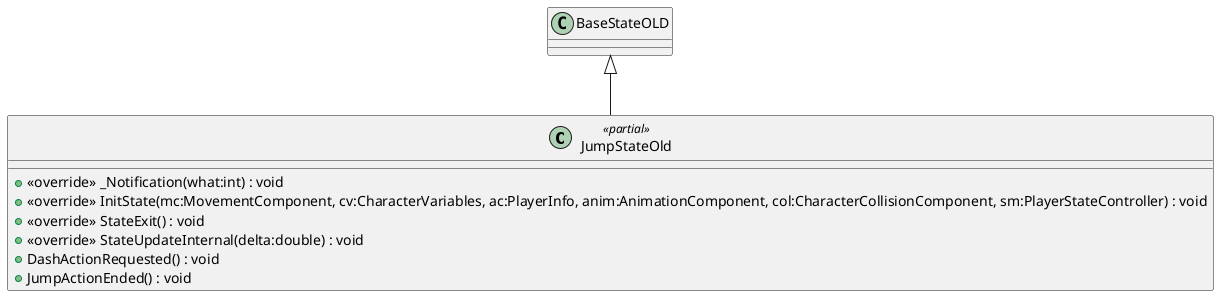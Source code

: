 @startuml
class JumpStateOld <<partial>> {
    + <<override>> _Notification(what:int) : void
    + <<override>> InitState(mc:MovementComponent, cv:CharacterVariables, ac:PlayerInfo, anim:AnimationComponent, col:CharacterCollisionComponent, sm:PlayerStateController) : void
    + <<override>> StateExit() : void
    + <<override>> StateUpdateInternal(delta:double) : void
    + DashActionRequested() : void
    + JumpActionEnded() : void
}
BaseStateOLD <|-- JumpStateOld
@enduml

